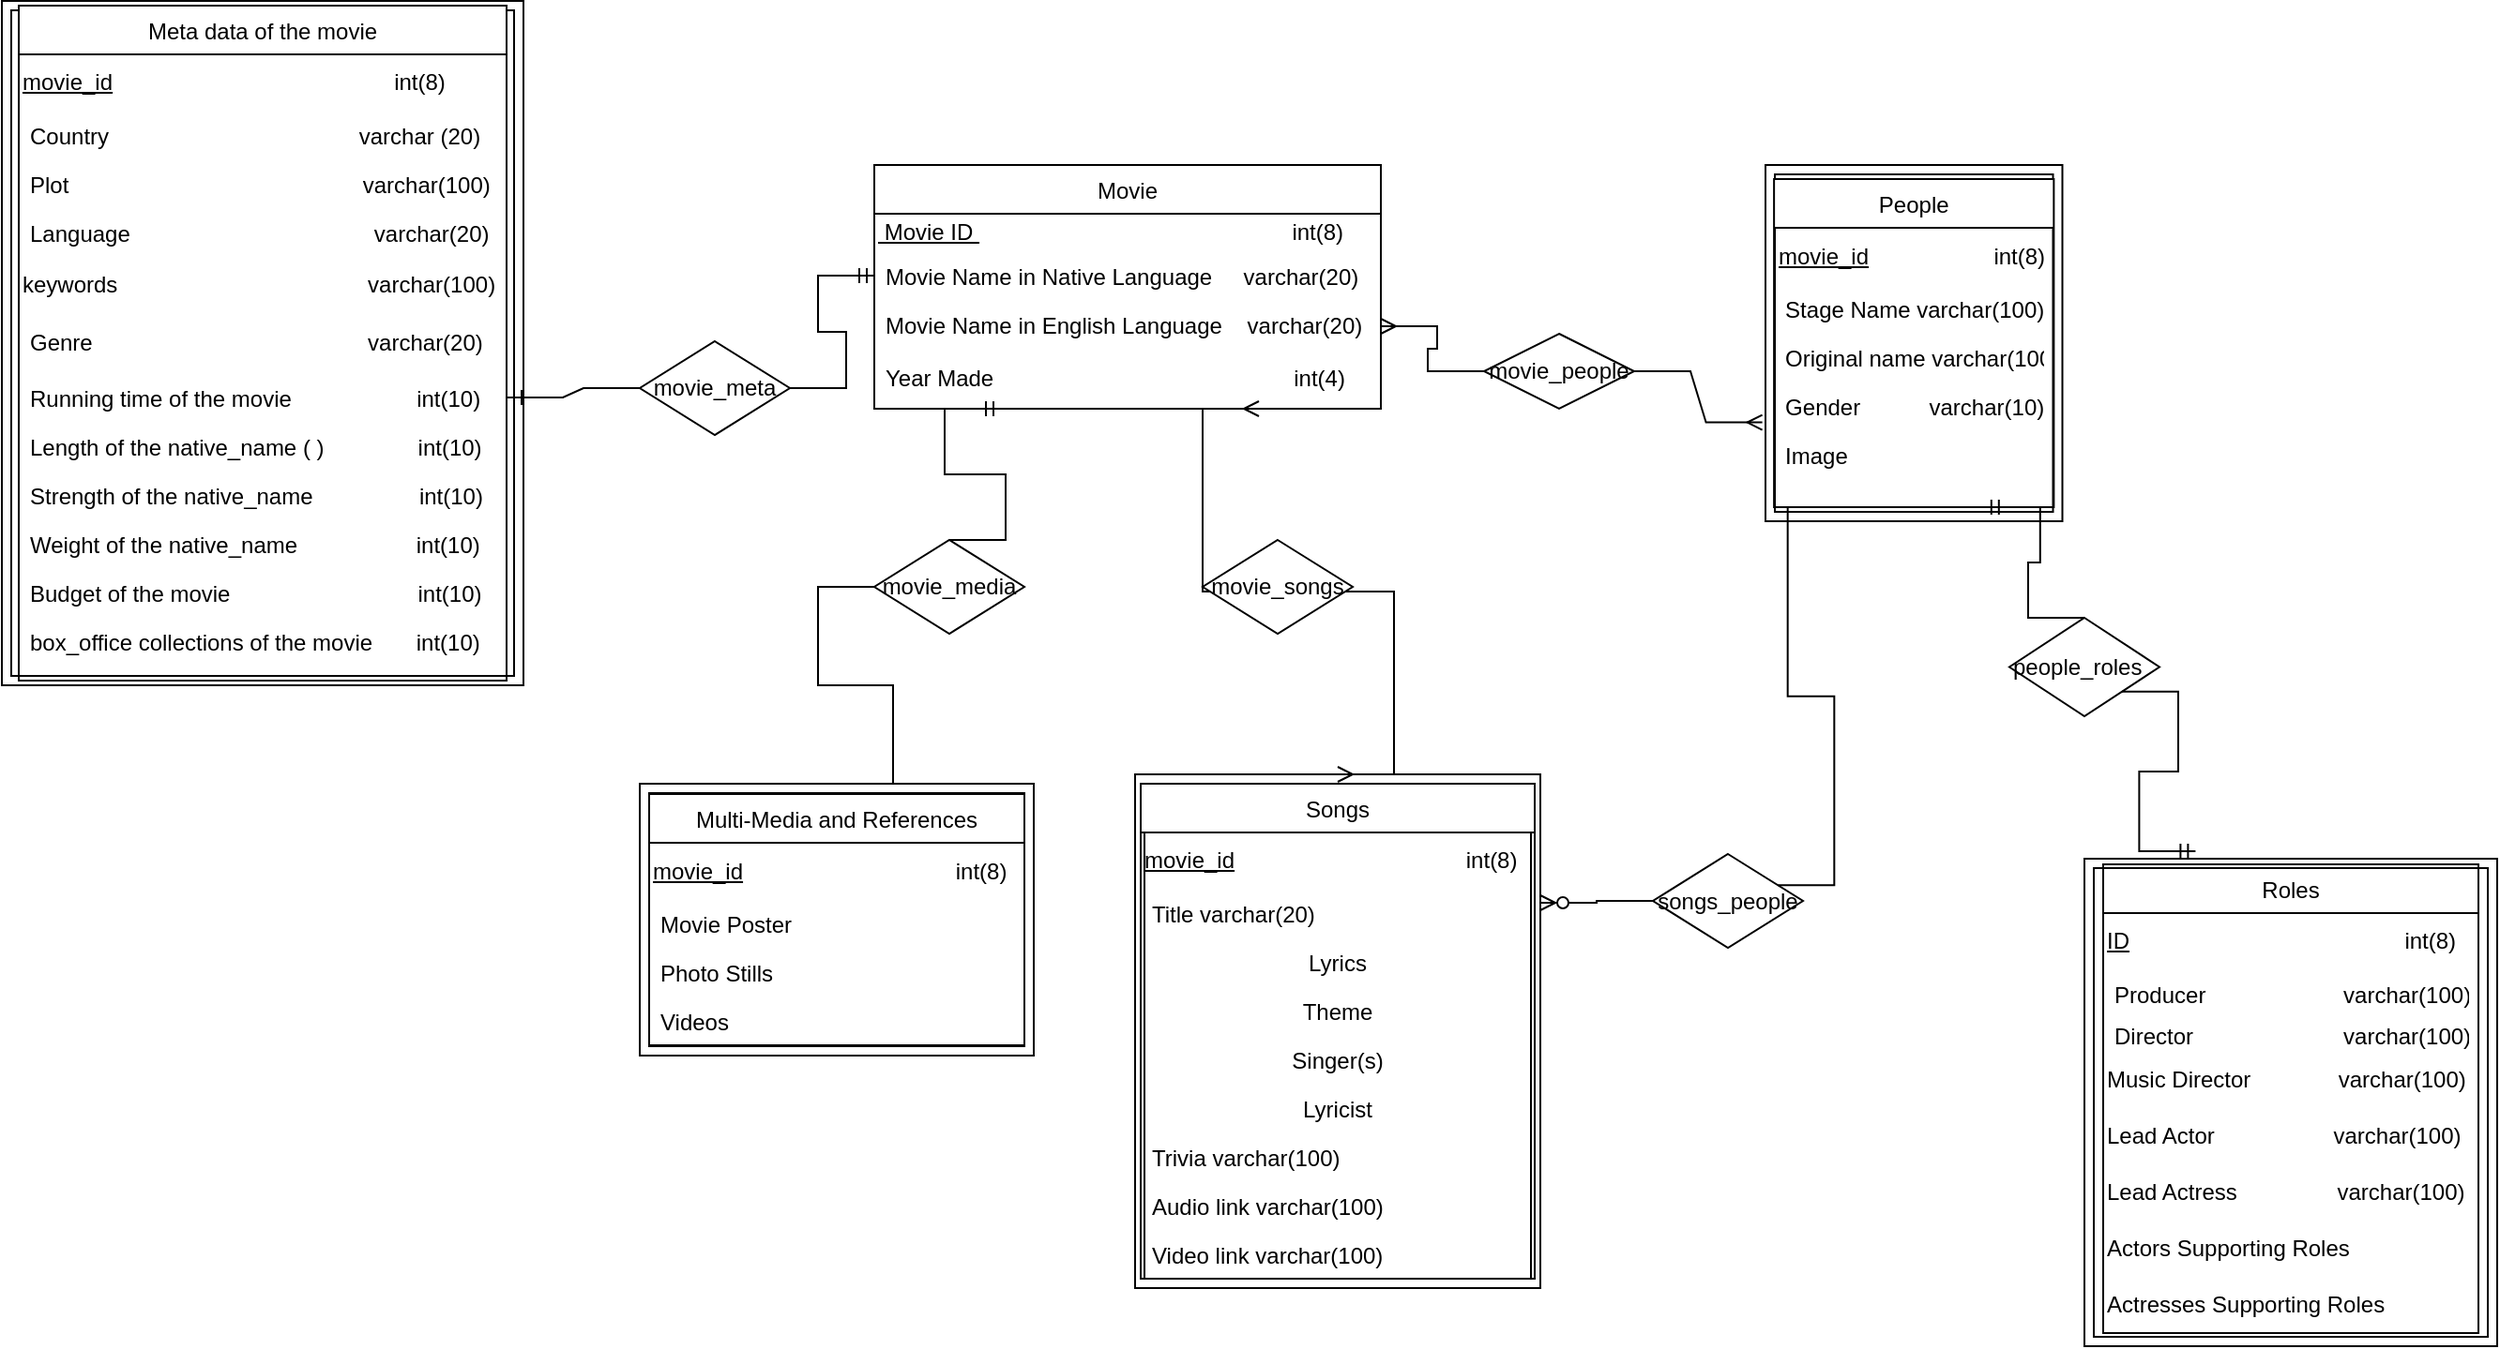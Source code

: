<mxGraphModel dx="2036" dy="1811" grid="1" gridSize="10" guides="1" tooltips="1" connect="1" arrows="1" fold="1" page="1" pageScale="1" pageWidth="827" pageHeight="1169" math="0" shadow="0">
  <root>
    <mxCell id="WIyWlLk6GJQsqaUBKTNV-0" />
    <mxCell id="WIyWlLk6GJQsqaUBKTNV-1" parent="WIyWlLk6GJQsqaUBKTNV-0" />
    <mxCell id="1egHC_9BppC4vHc0KnM8-18" value="" style="shape=ext;margin=3;double=1;whiteSpace=wrap;html=1;align=center;strokeColor=default;" parent="WIyWlLk6GJQsqaUBKTNV-1" vertex="1">
      <mxGeometry x="-190" y="-37.5" width="278" height="365" as="geometry" />
    </mxCell>
    <mxCell id="zkfFHV4jXpPFQw0GAbJ--0" value="Movie" style="swimlane;fontStyle=0;align=center;verticalAlign=top;childLayout=stackLayout;horizontal=1;startSize=26;horizontalStack=0;resizeParent=1;resizeLast=0;collapsible=1;marginBottom=0;rounded=0;shadow=0;strokeWidth=1;" parent="WIyWlLk6GJQsqaUBKTNV-1" vertex="1">
      <mxGeometry x="275" y="50" width="270" height="130" as="geometry">
        <mxRectangle x="230" y="140" width="160" height="26" as="alternateBounds" />
      </mxGeometry>
    </mxCell>
    <mxCell id="9_J77zJkFReDCm0pD4ge-1" value="&lt;u&gt;&amp;nbsp;Movie ID&amp;nbsp;&lt;/u&gt; &amp;nbsp; &amp;nbsp; &amp;nbsp; &amp;nbsp; &amp;nbsp; &amp;nbsp; &amp;nbsp; &amp;nbsp; &amp;nbsp; &amp;nbsp; &amp;nbsp; &amp;nbsp; &amp;nbsp; &amp;nbsp; &amp;nbsp; &amp;nbsp; &amp;nbsp; &amp;nbsp; &amp;nbsp; &amp;nbsp; &amp;nbsp; &amp;nbsp; &amp;nbsp; &amp;nbsp; &amp;nbsp;int(8)" style="text;html=1;align=left;verticalAlign=middle;resizable=0;points=[];autosize=1;strokeColor=none;fillColor=none;" parent="zkfFHV4jXpPFQw0GAbJ--0" vertex="1">
      <mxGeometry y="26" width="270" height="20" as="geometry" />
    </mxCell>
    <mxCell id="zkfFHV4jXpPFQw0GAbJ--1" value="Movie Name in Native Language     varchar(20)" style="text;align=left;verticalAlign=top;spacingLeft=4;spacingRight=4;overflow=hidden;rotatable=0;points=[[0,0.5],[1,0.5]];portConstraint=eastwest;" parent="zkfFHV4jXpPFQw0GAbJ--0" vertex="1">
      <mxGeometry y="46" width="270" height="26" as="geometry" />
    </mxCell>
    <mxCell id="zkfFHV4jXpPFQw0GAbJ--2" value="Movie Name in English Language    varchar(20)" style="text;align=left;verticalAlign=top;spacingLeft=4;spacingRight=4;overflow=hidden;rotatable=0;points=[[0,0.5],[1,0.5]];portConstraint=eastwest;rounded=0;shadow=0;html=0;" parent="zkfFHV4jXpPFQw0GAbJ--0" vertex="1">
      <mxGeometry y="72" width="270" height="28" as="geometry" />
    </mxCell>
    <mxCell id="zkfFHV4jXpPFQw0GAbJ--3" value="Year Made                                                int(4)" style="text;align=left;verticalAlign=top;spacingLeft=4;spacingRight=4;overflow=hidden;rotatable=0;points=[[0,0.5],[1,0.5]];portConstraint=eastwest;rounded=0;shadow=0;html=0;" parent="zkfFHV4jXpPFQw0GAbJ--0" vertex="1">
      <mxGeometry y="100" width="270" height="26" as="geometry" />
    </mxCell>
    <mxCell id="zkfFHV4jXpPFQw0GAbJ--17" value="Meta data of the movie" style="swimlane;fontStyle=0;align=center;verticalAlign=top;childLayout=stackLayout;horizontal=1;startSize=26;horizontalStack=0;resizeParent=1;resizeLast=0;collapsible=1;marginBottom=0;rounded=0;shadow=0;strokeWidth=1;perimeterSpacing=3;" parent="WIyWlLk6GJQsqaUBKTNV-1" vertex="1">
      <mxGeometry x="-181" y="-35" width="260" height="360" as="geometry">
        <mxRectangle x="550" y="140" width="160" height="26" as="alternateBounds" />
      </mxGeometry>
    </mxCell>
    <mxCell id="1egHC_9BppC4vHc0KnM8-0" value="&lt;u&gt;movie_id&lt;/u&gt;&amp;nbsp;&lt;span style=&quot;white-space: pre&quot;&gt; &lt;/span&gt;&lt;span style=&quot;white-space: pre&quot;&gt; &lt;/span&gt;&amp;nbsp; &amp;nbsp; &amp;nbsp; &amp;nbsp; &amp;nbsp; &amp;nbsp; &amp;nbsp; &amp;nbsp; &amp;nbsp; &amp;nbsp; &amp;nbsp; &amp;nbsp; &amp;nbsp; &amp;nbsp; &amp;nbsp; &amp;nbsp; &amp;nbsp; &amp;nbsp; &amp;nbsp; &amp;nbsp; &amp;nbsp; int(8)" style="text;html=1;strokeColor=none;fillColor=none;align=left;verticalAlign=middle;whiteSpace=wrap;rounded=0;" parent="zkfFHV4jXpPFQw0GAbJ--17" vertex="1">
      <mxGeometry y="26" width="260" height="30" as="geometry" />
    </mxCell>
    <mxCell id="zkfFHV4jXpPFQw0GAbJ--19" value="Country                                        varchar (20)" style="text;align=left;verticalAlign=top;spacingLeft=4;spacingRight=4;overflow=hidden;rotatable=0;points=[[0,0.5],[1,0.5]];portConstraint=eastwest;rounded=0;shadow=0;html=0;" parent="zkfFHV4jXpPFQw0GAbJ--17" vertex="1">
      <mxGeometry y="56" width="260" height="26" as="geometry" />
    </mxCell>
    <mxCell id="zkfFHV4jXpPFQw0GAbJ--20" value="Plot                                               varchar(100)" style="text;align=left;verticalAlign=top;spacingLeft=4;spacingRight=4;overflow=hidden;rotatable=0;points=[[0,0.5],[1,0.5]];portConstraint=eastwest;rounded=0;shadow=0;html=0;" parent="zkfFHV4jXpPFQw0GAbJ--17" vertex="1">
      <mxGeometry y="82" width="260" height="26" as="geometry" />
    </mxCell>
    <mxCell id="zkfFHV4jXpPFQw0GAbJ--18" value="Language                                       varchar(20)" style="text;align=left;verticalAlign=top;spacingLeft=4;spacingRight=4;overflow=hidden;rotatable=0;points=[[0,0.5],[1,0.5]];portConstraint=eastwest;" parent="zkfFHV4jXpPFQw0GAbJ--17" vertex="1">
      <mxGeometry y="108" width="260" height="24" as="geometry" />
    </mxCell>
    <mxCell id="j54C5g72h75EPI4u3S8y-2" value="keywords&amp;nbsp; &amp;nbsp; &amp;nbsp; &amp;nbsp; &amp;nbsp; &amp;nbsp; &amp;nbsp; &amp;nbsp; &amp;nbsp; &amp;nbsp; &amp;nbsp; &amp;nbsp; &amp;nbsp; &amp;nbsp; &amp;nbsp; &amp;nbsp; &amp;nbsp; &amp;nbsp; &amp;nbsp; &amp;nbsp; varchar(100)" style="text;html=1;strokeColor=none;fillColor=none;align=left;verticalAlign=middle;whiteSpace=wrap;rounded=0;" parent="zkfFHV4jXpPFQw0GAbJ--17" vertex="1">
      <mxGeometry y="132" width="260" height="34" as="geometry" />
    </mxCell>
    <mxCell id="zkfFHV4jXpPFQw0GAbJ--21" value="Genre                                            varchar(20)" style="text;align=left;verticalAlign=top;spacingLeft=4;spacingRight=4;overflow=hidden;rotatable=0;points=[[0,0.5],[1,0.5]];portConstraint=eastwest;rounded=0;shadow=0;html=0;" parent="zkfFHV4jXpPFQw0GAbJ--17" vertex="1">
      <mxGeometry y="166" width="260" height="30" as="geometry" />
    </mxCell>
    <mxCell id="zkfFHV4jXpPFQw0GAbJ--24" value="Running time of the movie                    int(10)" style="text;align=left;verticalAlign=top;spacingLeft=4;spacingRight=4;overflow=hidden;rotatable=0;points=[[0,0.5],[1,0.5]];portConstraint=eastwest;" parent="zkfFHV4jXpPFQw0GAbJ--17" vertex="1">
      <mxGeometry y="196" width="260" height="26" as="geometry" />
    </mxCell>
    <mxCell id="zkfFHV4jXpPFQw0GAbJ--25" value="Length of the native_name ( )               int(10)" style="text;align=left;verticalAlign=top;spacingLeft=4;spacingRight=4;overflow=hidden;rotatable=0;points=[[0,0.5],[1,0.5]];portConstraint=eastwest;" parent="zkfFHV4jXpPFQw0GAbJ--17" vertex="1">
      <mxGeometry y="222" width="260" height="26" as="geometry" />
    </mxCell>
    <mxCell id="CHPgiApptmzb3LHYU0zf-1" value="Strength of the native_name                 int(10)" style="text;align=left;verticalAlign=top;spacingLeft=4;spacingRight=4;overflow=hidden;rotatable=0;points=[[0,0.5],[1,0.5]];portConstraint=eastwest;" parent="zkfFHV4jXpPFQw0GAbJ--17" vertex="1">
      <mxGeometry y="248" width="260" height="26" as="geometry" />
    </mxCell>
    <mxCell id="CHPgiApptmzb3LHYU0zf-2" value="Weight of the native_name                   int(10)" style="text;align=left;verticalAlign=top;spacingLeft=4;spacingRight=4;overflow=hidden;rotatable=0;points=[[0,0.5],[1,0.5]];portConstraint=eastwest;" parent="zkfFHV4jXpPFQw0GAbJ--17" vertex="1">
      <mxGeometry y="274" width="260" height="26" as="geometry" />
    </mxCell>
    <mxCell id="CHPgiApptmzb3LHYU0zf-3" value="Budget of the movie                              int(10)" style="text;align=left;verticalAlign=top;spacingLeft=4;spacingRight=4;overflow=hidden;rotatable=0;points=[[0,0.5],[1,0.5]];portConstraint=eastwest;" parent="zkfFHV4jXpPFQw0GAbJ--17" vertex="1">
      <mxGeometry y="300" width="260" height="26" as="geometry" />
    </mxCell>
    <mxCell id="CHPgiApptmzb3LHYU0zf-5" value="box_office collections of the movie       int(10)" style="text;align=left;verticalAlign=top;spacingLeft=4;spacingRight=4;overflow=hidden;rotatable=0;points=[[0,0.5],[1,0.5]];portConstraint=eastwest;" parent="zkfFHV4jXpPFQw0GAbJ--17" vertex="1">
      <mxGeometry y="326" width="260" height="22" as="geometry" />
    </mxCell>
    <mxCell id="9_J77zJkFReDCm0pD4ge-2" value="" style="edgeStyle=entityRelationEdgeStyle;fontSize=12;html=1;endArrow=ERmany;startArrow=none;rounded=0;entryX=1;entryY=0.5;entryDx=0;entryDy=0;exitX=0;exitY=0.5;exitDx=0;exitDy=0;" parent="WIyWlLk6GJQsqaUBKTNV-1" source="UAzdhryat9hvbhrExHoe-7" target="zkfFHV4jXpPFQw0GAbJ--2" edge="1">
      <mxGeometry width="100" height="100" relative="1" as="geometry">
        <mxPoint x="360" y="280" as="sourcePoint" />
        <mxPoint x="460" y="180" as="targetPoint" />
      </mxGeometry>
    </mxCell>
    <mxCell id="9_J77zJkFReDCm0pD4ge-10" value="" style="edgeStyle=entityRelationEdgeStyle;fontSize=12;html=1;endArrow=ERmandOne;startArrow=none;rounded=0;entryX=0;entryY=0.5;entryDx=0;entryDy=0;exitX=1;exitY=0.5;exitDx=0;exitDy=0;" parent="WIyWlLk6GJQsqaUBKTNV-1" source="UAzdhryat9hvbhrExHoe-1" target="zkfFHV4jXpPFQw0GAbJ--1" edge="1">
      <mxGeometry width="100" height="100" relative="1" as="geometry">
        <mxPoint x="180" y="208" as="sourcePoint" />
        <mxPoint x="280" y="108" as="targetPoint" />
      </mxGeometry>
    </mxCell>
    <mxCell id="9_J77zJkFReDCm0pD4ge-11" value="" style="edgeStyle=entityRelationEdgeStyle;fontSize=12;html=1;endArrow=ERmandOne;startArrow=none;rounded=0;entryX=0.25;entryY=1;entryDx=0;entryDy=0;exitX=0.5;exitY=0;exitDx=0;exitDy=0;" parent="WIyWlLk6GJQsqaUBKTNV-1" source="UAzdhryat9hvbhrExHoe-3" target="zkfFHV4jXpPFQw0GAbJ--0" edge="1">
      <mxGeometry width="100" height="100" relative="1" as="geometry">
        <mxPoint x="230" y="320" as="sourcePoint" />
        <mxPoint x="330" y="220" as="targetPoint" />
      </mxGeometry>
    </mxCell>
    <mxCell id="9_J77zJkFReDCm0pD4ge-12" value="" style="edgeStyle=entityRelationEdgeStyle;fontSize=12;html=1;endArrow=ERzeroToMany;endFill=1;rounded=0;entryX=1;entryY=0.25;entryDx=0;entryDy=0;strokeColor=default;startArrow=none;" parent="WIyWlLk6GJQsqaUBKTNV-1" source="UAzdhryat9hvbhrExHoe-9" target="1egHC_9BppC4vHc0KnM8-21" edge="1">
      <mxGeometry width="100" height="100" relative="1" as="geometry">
        <mxPoint x="770" y="223" as="sourcePoint" />
        <mxPoint x="730" y="290" as="targetPoint" />
      </mxGeometry>
    </mxCell>
    <mxCell id="1egHC_9BppC4vHc0KnM8-19" value="" style="shape=ext;margin=3;double=1;whiteSpace=wrap;html=1;align=center;strokeColor=default;" parent="WIyWlLk6GJQsqaUBKTNV-1" vertex="1">
      <mxGeometry x="150" y="380" width="210" height="145" as="geometry" />
    </mxCell>
    <mxCell id="zkfFHV4jXpPFQw0GAbJ--6" value="Multi-Media and References" style="swimlane;fontStyle=0;align=center;verticalAlign=top;childLayout=stackLayout;horizontal=1;startSize=26;horizontalStack=0;resizeParent=1;resizeLast=0;collapsible=1;marginBottom=0;rounded=0;shadow=0;strokeWidth=1;" parent="WIyWlLk6GJQsqaUBKTNV-1" vertex="1">
      <mxGeometry x="155" y="385.5" width="200" height="134" as="geometry">
        <mxRectangle x="130" y="380" width="160" height="26" as="alternateBounds" />
      </mxGeometry>
    </mxCell>
    <mxCell id="1egHC_9BppC4vHc0KnM8-1" value="&lt;u&gt;movie_id&lt;/u&gt;&amp;nbsp; &amp;nbsp; &amp;nbsp; &amp;nbsp; &amp;nbsp; &amp;nbsp; &amp;nbsp; &amp;nbsp; &amp;nbsp; &amp;nbsp; &amp;nbsp; &amp;nbsp; &amp;nbsp; &amp;nbsp; &amp;nbsp; &amp;nbsp; &amp;nbsp; int(8)" style="text;html=1;strokeColor=none;fillColor=none;align=left;verticalAlign=middle;whiteSpace=wrap;rounded=0;" parent="zkfFHV4jXpPFQw0GAbJ--6" vertex="1">
      <mxGeometry y="26" width="200" height="30" as="geometry" />
    </mxCell>
    <mxCell id="zkfFHV4jXpPFQw0GAbJ--7" value="Movie Poster " style="text;align=left;verticalAlign=top;spacingLeft=4;spacingRight=4;overflow=hidden;rotatable=0;points=[[0,0.5],[1,0.5]];portConstraint=eastwest;" parent="zkfFHV4jXpPFQw0GAbJ--6" vertex="1">
      <mxGeometry y="56" width="200" height="26" as="geometry" />
    </mxCell>
    <mxCell id="zkfFHV4jXpPFQw0GAbJ--8" value="Photo Stills " style="text;align=left;verticalAlign=top;spacingLeft=4;spacingRight=4;overflow=hidden;rotatable=0;points=[[0,0.5],[1,0.5]];portConstraint=eastwest;rounded=0;shadow=0;html=0;" parent="zkfFHV4jXpPFQw0GAbJ--6" vertex="1">
      <mxGeometry y="82" width="200" height="26" as="geometry" />
    </mxCell>
    <mxCell id="zkfFHV4jXpPFQw0GAbJ--10" value="Videos " style="text;align=left;verticalAlign=top;spacingLeft=4;spacingRight=4;overflow=hidden;rotatable=0;points=[[0,0.5],[1,0.5]];portConstraint=eastwest;fontStyle=0" parent="zkfFHV4jXpPFQw0GAbJ--6" vertex="1">
      <mxGeometry y="108" width="200" height="26" as="geometry" />
    </mxCell>
    <mxCell id="1egHC_9BppC4vHc0KnM8-21" value="" style="shape=ext;margin=3;double=1;whiteSpace=wrap;html=1;align=center;strokeColor=default;" parent="WIyWlLk6GJQsqaUBKTNV-1" vertex="1">
      <mxGeometry x="414" y="375" width="216" height="274" as="geometry" />
    </mxCell>
    <mxCell id="CHPgiApptmzb3LHYU0zf-16" value="Songs" style="swimlane;fontStyle=0;align=center;verticalAlign=top;childLayout=stackLayout;horizontal=1;startSize=26;horizontalStack=0;resizeParent=1;resizeLast=0;collapsible=1;marginBottom=0;rounded=0;shadow=0;strokeWidth=1;" parent="WIyWlLk6GJQsqaUBKTNV-1" vertex="1">
      <mxGeometry x="417" y="380" width="210" height="264" as="geometry">
        <mxRectangle x="130" y="380" width="160" height="26" as="alternateBounds" />
      </mxGeometry>
    </mxCell>
    <mxCell id="1egHC_9BppC4vHc0KnM8-2" value="&lt;u&gt;movie_id&lt;/u&gt;&amp;nbsp; &amp;nbsp; &amp;nbsp; &amp;nbsp; &amp;nbsp; &amp;nbsp; &amp;nbsp; &amp;nbsp; &amp;nbsp; &amp;nbsp; &amp;nbsp; &amp;nbsp; &amp;nbsp; &amp;nbsp; &amp;nbsp; &amp;nbsp; &amp;nbsp; &amp;nbsp; &amp;nbsp;int(8)" style="text;html=1;strokeColor=none;fillColor=none;align=left;verticalAlign=middle;whiteSpace=wrap;rounded=0;" parent="CHPgiApptmzb3LHYU0zf-16" vertex="1">
      <mxGeometry y="26" width="210" height="30" as="geometry" />
    </mxCell>
    <mxCell id="CHPgiApptmzb3LHYU0zf-17" value="Title                                   varchar(20)" style="text;align=left;verticalAlign=top;spacingLeft=4;spacingRight=4;overflow=hidden;rotatable=0;points=[[0,0.5],[1,0.5]];portConstraint=eastwest;" parent="CHPgiApptmzb3LHYU0zf-16" vertex="1">
      <mxGeometry y="56" width="210" height="26" as="geometry" />
    </mxCell>
    <mxCell id="CHPgiApptmzb3LHYU0zf-18" value="Lyrics" style="text;align=center;verticalAlign=top;spacingLeft=4;spacingRight=4;overflow=hidden;rotatable=0;points=[[0,0.5],[1,0.5]];portConstraint=eastwest;rounded=0;shadow=0;html=0;" parent="CHPgiApptmzb3LHYU0zf-16" vertex="1">
      <mxGeometry y="82" width="210" height="26" as="geometry" />
    </mxCell>
    <mxCell id="CHPgiApptmzb3LHYU0zf-19" value="Theme" style="text;align=center;verticalAlign=top;spacingLeft=4;spacingRight=4;overflow=hidden;rotatable=0;points=[[0,0.5],[1,0.5]];portConstraint=eastwest;fontStyle=0" parent="CHPgiApptmzb3LHYU0zf-16" vertex="1">
      <mxGeometry y="108" width="210" height="26" as="geometry" />
    </mxCell>
    <mxCell id="CHPgiApptmzb3LHYU0zf-21" value="Singer(s)" style="text;align=center;verticalAlign=top;spacingLeft=4;spacingRight=4;overflow=hidden;rotatable=0;points=[[0,0.5],[1,0.5]];portConstraint=eastwest;" parent="CHPgiApptmzb3LHYU0zf-16" vertex="1">
      <mxGeometry y="134" width="210" height="26" as="geometry" />
    </mxCell>
    <mxCell id="CHPgiApptmzb3LHYU0zf-22" value="Lyricist" style="text;align=center;verticalAlign=top;spacingLeft=4;spacingRight=4;overflow=hidden;rotatable=0;points=[[0,0.5],[1,0.5]];portConstraint=eastwest;" parent="CHPgiApptmzb3LHYU0zf-16" vertex="1">
      <mxGeometry y="160" width="210" height="26" as="geometry" />
    </mxCell>
    <mxCell id="CHPgiApptmzb3LHYU0zf-20" value="Trivia                               varchar(100)" style="text;align=left;verticalAlign=top;spacingLeft=4;spacingRight=4;overflow=hidden;rotatable=0;points=[[0,0.5],[1,0.5]];portConstraint=eastwest;" parent="CHPgiApptmzb3LHYU0zf-16" vertex="1">
      <mxGeometry y="186" width="210" height="26" as="geometry" />
    </mxCell>
    <mxCell id="CHPgiApptmzb3LHYU0zf-23" value="Audio link                       varchar(100)" style="text;align=left;verticalAlign=top;spacingLeft=4;spacingRight=4;overflow=hidden;rotatable=0;points=[[0,0.5],[1,0.5]];portConstraint=eastwest;" parent="CHPgiApptmzb3LHYU0zf-16" vertex="1">
      <mxGeometry y="212" width="210" height="26" as="geometry" />
    </mxCell>
    <mxCell id="CHPgiApptmzb3LHYU0zf-24" value="Video link                       varchar(100)" style="text;align=left;verticalAlign=top;spacingLeft=4;spacingRight=4;overflow=hidden;rotatable=0;points=[[0,0.5],[1,0.5]];portConstraint=eastwest;" parent="CHPgiApptmzb3LHYU0zf-16" vertex="1">
      <mxGeometry y="238" width="210" height="26" as="geometry" />
    </mxCell>
    <mxCell id="1egHC_9BppC4vHc0KnM8-24" value="" style="edgeStyle=entityRelationEdgeStyle;fontSize=12;html=1;endArrow=ERmany;startArrow=ERmany;rounded=0;exitX=0.5;exitY=0;exitDx=0;exitDy=0;" parent="WIyWlLk6GJQsqaUBKTNV-1" source="1egHC_9BppC4vHc0KnM8-21" edge="1">
      <mxGeometry width="100" height="100" relative="1" as="geometry">
        <mxPoint x="540" y="320" as="sourcePoint" />
        <mxPoint x="480" y="180" as="targetPoint" />
      </mxGeometry>
    </mxCell>
    <mxCell id="1egHC_9BppC4vHc0KnM8-25" value="" style="shape=ext;margin=3;double=1;whiteSpace=wrap;html=1;align=center;strokeColor=default;" parent="WIyWlLk6GJQsqaUBKTNV-1" vertex="1">
      <mxGeometry x="750" y="50" width="158.25" height="190" as="geometry" />
    </mxCell>
    <mxCell id="zkfFHV4jXpPFQw0GAbJ--13" value="People" style="swimlane;fontStyle=0;align=center;verticalAlign=top;childLayout=stackLayout;horizontal=1;startSize=26;horizontalStack=0;resizeParent=1;resizeLast=0;collapsible=1;marginBottom=0;rounded=0;shadow=0;strokeWidth=1;" parent="WIyWlLk6GJQsqaUBKTNV-1" vertex="1">
      <mxGeometry x="754.56" y="57.5" width="149.12" height="175" as="geometry">
        <mxRectangle x="340" y="380" width="170" height="26" as="alternateBounds" />
      </mxGeometry>
    </mxCell>
    <mxCell id="1egHC_9BppC4vHc0KnM8-3" value="&lt;u&gt;movie_id&lt;/u&gt;&amp;nbsp; &amp;nbsp; &amp;nbsp; &amp;nbsp; &amp;nbsp; &amp;nbsp; &amp;nbsp; &amp;nbsp; &amp;nbsp; &amp;nbsp; int(8)" style="text;html=1;strokeColor=none;fillColor=none;align=left;verticalAlign=middle;whiteSpace=wrap;rounded=0;" parent="zkfFHV4jXpPFQw0GAbJ--13" vertex="1">
      <mxGeometry y="26" width="149.12" height="30" as="geometry" />
    </mxCell>
    <mxCell id="CHPgiApptmzb3LHYU0zf-10" value="Stage Name   varchar(100)" style="text;align=left;verticalAlign=top;spacingLeft=4;spacingRight=4;overflow=hidden;rotatable=0;points=[[0,0.5],[1,0.5]];portConstraint=eastwest;" parent="zkfFHV4jXpPFQw0GAbJ--13" vertex="1">
      <mxGeometry y="56" width="149.12" height="26" as="geometry" />
    </mxCell>
    <mxCell id="CHPgiApptmzb3LHYU0zf-8" value="Original name varchar(100)" style="text;align=left;verticalAlign=top;spacingLeft=4;spacingRight=4;overflow=hidden;rotatable=0;points=[[0,0.5],[1,0.5]];portConstraint=eastwest;" parent="zkfFHV4jXpPFQw0GAbJ--13" vertex="1">
      <mxGeometry y="82" width="149.12" height="26" as="geometry" />
    </mxCell>
    <mxCell id="CHPgiApptmzb3LHYU0zf-9" value=" Gender           varchar(10)" style="text;align=left;verticalAlign=top;spacingLeft=4;spacingRight=4;overflow=hidden;rotatable=0;points=[[0,0.5],[1,0.5]];portConstraint=eastwest;" parent="zkfFHV4jXpPFQw0GAbJ--13" vertex="1">
      <mxGeometry y="108" width="149.12" height="26" as="geometry" />
    </mxCell>
    <mxCell id="CHPgiApptmzb3LHYU0zf-11" value=" Image" style="text;align=left;verticalAlign=top;spacingLeft=4;spacingRight=4;overflow=hidden;rotatable=0;points=[[0,0.5],[1,0.5]];portConstraint=eastwest;" parent="zkfFHV4jXpPFQw0GAbJ--13" vertex="1">
      <mxGeometry y="134" width="149.12" height="26" as="geometry" />
    </mxCell>
    <mxCell id="UAzdhryat9hvbhrExHoe-1" value="movie_meta" style="rhombus;whiteSpace=wrap;html=1;" parent="WIyWlLk6GJQsqaUBKTNV-1" vertex="1">
      <mxGeometry x="150" y="144" width="80" height="50" as="geometry" />
    </mxCell>
    <mxCell id="UAzdhryat9hvbhrExHoe-2" value="" style="edgeStyle=entityRelationEdgeStyle;fontSize=12;html=1;endArrow=none;startArrow=ERmandOne;rounded=0;entryX=0;entryY=0.5;entryDx=0;entryDy=0;exitX=1;exitY=0.5;exitDx=0;exitDy=0;" parent="WIyWlLk6GJQsqaUBKTNV-1" source="zkfFHV4jXpPFQw0GAbJ--24" target="UAzdhryat9hvbhrExHoe-1" edge="1">
      <mxGeometry width="100" height="100" relative="1" as="geometry">
        <mxPoint x="82" y="227" as="sourcePoint" />
        <mxPoint x="300" y="109" as="targetPoint" />
      </mxGeometry>
    </mxCell>
    <mxCell id="UAzdhryat9hvbhrExHoe-3" value="movie_media" style="rhombus;whiteSpace=wrap;html=1;" parent="WIyWlLk6GJQsqaUBKTNV-1" vertex="1">
      <mxGeometry x="275" y="250" width="80" height="50" as="geometry" />
    </mxCell>
    <mxCell id="UAzdhryat9hvbhrExHoe-4" value="" style="edgeStyle=entityRelationEdgeStyle;fontSize=12;html=1;endArrow=none;startArrow=none;entryX=0;entryY=0.5;entryDx=0;entryDy=0;exitX=0.5;exitY=0;exitDx=0;exitDy=0;jumpStyle=sharp;rounded=0;" parent="WIyWlLk6GJQsqaUBKTNV-1" source="1egHC_9BppC4vHc0KnM8-19" target="UAzdhryat9hvbhrExHoe-3" edge="1">
      <mxGeometry width="100" height="100" relative="1" as="geometry">
        <mxPoint x="225" y="344.5" as="sourcePoint" />
        <mxPoint x="300" y="163" as="targetPoint" />
      </mxGeometry>
    </mxCell>
    <mxCell id="UAzdhryat9hvbhrExHoe-6" value="movie_songs" style="rhombus;whiteSpace=wrap;html=1;" parent="WIyWlLk6GJQsqaUBKTNV-1" vertex="1">
      <mxGeometry x="450" y="250" width="80" height="50" as="geometry" />
    </mxCell>
    <mxCell id="UAzdhryat9hvbhrExHoe-7" value="movie_people" style="rhombus;whiteSpace=wrap;html=1;" parent="WIyWlLk6GJQsqaUBKTNV-1" vertex="1">
      <mxGeometry x="600" y="140" width="80" height="40" as="geometry" />
    </mxCell>
    <mxCell id="UAzdhryat9hvbhrExHoe-8" value="" style="edgeStyle=entityRelationEdgeStyle;fontSize=12;html=1;endArrow=none;startArrow=ERmany;rounded=0;entryX=1;entryY=0.5;entryDx=0;entryDy=0;exitX=-0.042;exitY=0.838;exitDx=0;exitDy=0;exitPerimeter=0;" parent="WIyWlLk6GJQsqaUBKTNV-1" source="CHPgiApptmzb3LHYU0zf-9" target="UAzdhryat9hvbhrExHoe-7" edge="1">
      <mxGeometry width="100" height="100" relative="1" as="geometry">
        <mxPoint x="690.047" y="184.788" as="sourcePoint" />
        <mxPoint x="530" y="136" as="targetPoint" />
      </mxGeometry>
    </mxCell>
    <mxCell id="UAzdhryat9hvbhrExHoe-9" value="songs_people" style="rhombus;whiteSpace=wrap;html=1;" parent="WIyWlLk6GJQsqaUBKTNV-1" vertex="1">
      <mxGeometry x="690" y="417.5" width="80" height="50" as="geometry" />
    </mxCell>
    <mxCell id="UAzdhryat9hvbhrExHoe-10" value="" style="edgeStyle=entityRelationEdgeStyle;fontSize=12;html=1;endArrow=none;endFill=1;rounded=0;entryX=1;entryY=0.25;entryDx=0;entryDy=0;strokeColor=default;exitX=0.25;exitY=1;exitDx=0;exitDy=0;" parent="WIyWlLk6GJQsqaUBKTNV-1" source="zkfFHV4jXpPFQw0GAbJ--13" target="UAzdhryat9hvbhrExHoe-9" edge="1">
      <mxGeometry width="100" height="100" relative="1" as="geometry">
        <mxPoint x="770" y="223" as="sourcePoint" />
        <mxPoint x="560" y="443.5" as="targetPoint" />
      </mxGeometry>
    </mxCell>
    <mxCell id="1egHC_9BppC4vHc0KnM8-4" value="" style="shape=ext;margin=3;double=1;whiteSpace=wrap;html=1;align=center;strokeColor=default;" parent="WIyWlLk6GJQsqaUBKTNV-1" vertex="1">
      <mxGeometry x="920" y="420" width="220" height="260" as="geometry" />
    </mxCell>
    <mxCell id="1egHC_9BppC4vHc0KnM8-5" value="Roles" style="swimlane;fontStyle=0;childLayout=stackLayout;horizontal=1;startSize=26;fillColor=none;horizontalStack=0;resizeParent=1;resizeParentMax=0;resizeLast=0;collapsible=1;marginBottom=0;strokeColor=default;align=center;" parent="WIyWlLk6GJQsqaUBKTNV-1" vertex="1">
      <mxGeometry x="930" y="423" width="200" height="250" as="geometry" />
    </mxCell>
    <mxCell id="1egHC_9BppC4vHc0KnM8-14" value="&lt;u&gt;ID&lt;/u&gt;&amp;nbsp; &amp;nbsp; &amp;nbsp; &amp;nbsp; &amp;nbsp; &amp;nbsp; &amp;nbsp; &amp;nbsp; &amp;nbsp; &amp;nbsp; &amp;nbsp; &amp;nbsp; &amp;nbsp; &amp;nbsp; &amp;nbsp; &amp;nbsp; &amp;nbsp; &amp;nbsp; &amp;nbsp; &amp;nbsp; &amp;nbsp; &amp;nbsp; int(8)" style="text;html=1;strokeColor=none;fillColor=none;align=left;verticalAlign=middle;whiteSpace=wrap;rounded=0;" parent="1egHC_9BppC4vHc0KnM8-5" vertex="1">
      <mxGeometry y="26" width="200" height="30" as="geometry" />
    </mxCell>
    <mxCell id="1egHC_9BppC4vHc0KnM8-7" value="Producer                      varchar(100)" style="text;strokeColor=none;fillColor=none;align=left;verticalAlign=top;spacingLeft=4;spacingRight=4;overflow=hidden;rotatable=0;points=[[0,0.5],[1,0.5]];portConstraint=eastwest;" parent="1egHC_9BppC4vHc0KnM8-5" vertex="1">
      <mxGeometry y="56" width="200" height="22" as="geometry" />
    </mxCell>
    <mxCell id="1egHC_9BppC4vHc0KnM8-6" value="Director                        varchar(100)" style="text;strokeColor=none;fillColor=none;align=left;verticalAlign=top;spacingLeft=4;spacingRight=4;overflow=hidden;rotatable=0;points=[[0,0.5],[1,0.5]];portConstraint=eastwest;" parent="1egHC_9BppC4vHc0KnM8-5" vertex="1">
      <mxGeometry y="78" width="200" height="22" as="geometry" />
    </mxCell>
    <mxCell id="1egHC_9BppC4vHc0KnM8-10" value="Music Director&amp;nbsp; &amp;nbsp; &amp;nbsp; &amp;nbsp; &amp;nbsp; &amp;nbsp; &amp;nbsp; varchar(100)" style="text;html=1;strokeColor=none;fillColor=none;align=left;verticalAlign=middle;whiteSpace=wrap;rounded=0;" parent="1egHC_9BppC4vHc0KnM8-5" vertex="1">
      <mxGeometry y="100" width="200" height="30" as="geometry" />
    </mxCell>
    <mxCell id="1egHC_9BppC4vHc0KnM8-12" value="Lead Actor&amp;nbsp; &amp;nbsp; &amp;nbsp; &amp;nbsp; &amp;nbsp; &amp;nbsp; &amp;nbsp; &amp;nbsp; &amp;nbsp; &amp;nbsp;varchar(100)" style="text;html=1;strokeColor=none;fillColor=none;align=left;verticalAlign=middle;whiteSpace=wrap;rounded=0;" parent="1egHC_9BppC4vHc0KnM8-5" vertex="1">
      <mxGeometry y="130" width="200" height="30" as="geometry" />
    </mxCell>
    <mxCell id="1egHC_9BppC4vHc0KnM8-13" value="Lead Actress&amp;nbsp; &amp;nbsp; &amp;nbsp; &amp;nbsp; &amp;nbsp; &amp;nbsp; &amp;nbsp; &amp;nbsp; varchar(100)" style="text;html=1;strokeColor=none;fillColor=none;align=left;verticalAlign=middle;whiteSpace=wrap;rounded=0;" parent="1egHC_9BppC4vHc0KnM8-5" vertex="1">
      <mxGeometry y="160" width="200" height="30" as="geometry" />
    </mxCell>
    <mxCell id="1egHC_9BppC4vHc0KnM8-11" value="Actors Supporting Roles&amp;nbsp; &amp;nbsp;&amp;nbsp;" style="text;html=1;strokeColor=none;fillColor=none;align=left;verticalAlign=middle;whiteSpace=wrap;rounded=0;" parent="1egHC_9BppC4vHc0KnM8-5" vertex="1">
      <mxGeometry y="190" width="200" height="30" as="geometry" />
    </mxCell>
    <mxCell id="1egHC_9BppC4vHc0KnM8-9" value="Actresses Supporting Roles" style="text;html=1;strokeColor=none;fillColor=none;align=left;verticalAlign=middle;whiteSpace=wrap;rounded=0;" parent="1egHC_9BppC4vHc0KnM8-5" vertex="1">
      <mxGeometry y="220" width="200" height="30" as="geometry" />
    </mxCell>
    <mxCell id="1egHC_9BppC4vHc0KnM8-15" value="" style="edgeStyle=entityRelationEdgeStyle;fontSize=12;html=1;endArrow=ERmandOne;startArrow=none;rounded=0;entryX=0.75;entryY=1;entryDx=0;entryDy=0;exitX=0.5;exitY=0;exitDx=0;exitDy=0;" parent="WIyWlLk6GJQsqaUBKTNV-1" source="-i1EXm6QAOlMGYuIlPeQ-0" target="zkfFHV4jXpPFQw0GAbJ--13" edge="1">
      <mxGeometry width="100" height="100" relative="1" as="geometry">
        <mxPoint x="790" y="370" as="sourcePoint" />
        <mxPoint x="890" y="270" as="targetPoint" />
      </mxGeometry>
    </mxCell>
    <mxCell id="-i1EXm6QAOlMGYuIlPeQ-0" value="people_roles" style="rhombus;whiteSpace=wrap;html=1;align=left;" parent="WIyWlLk6GJQsqaUBKTNV-1" vertex="1">
      <mxGeometry x="880" y="291.5" width="80" height="52.5" as="geometry" />
    </mxCell>
    <mxCell id="-i1EXm6QAOlMGYuIlPeQ-1" value="" style="edgeStyle=entityRelationEdgeStyle;fontSize=12;html=1;endArrow=none;startArrow=ERmandOne;rounded=0;entryX=1;entryY=1;entryDx=0;entryDy=0;exitX=0.246;exitY=-0.028;exitDx=0;exitDy=0;exitPerimeter=0;" parent="WIyWlLk6GJQsqaUBKTNV-1" source="1egHC_9BppC4vHc0KnM8-5" target="-i1EXm6QAOlMGYuIlPeQ-0" edge="1">
      <mxGeometry width="100" height="100" relative="1" as="geometry">
        <mxPoint x="959.948" y="418.888" as="sourcePoint" />
        <mxPoint x="890.843" y="236.58" as="targetPoint" />
      </mxGeometry>
    </mxCell>
  </root>
</mxGraphModel>
